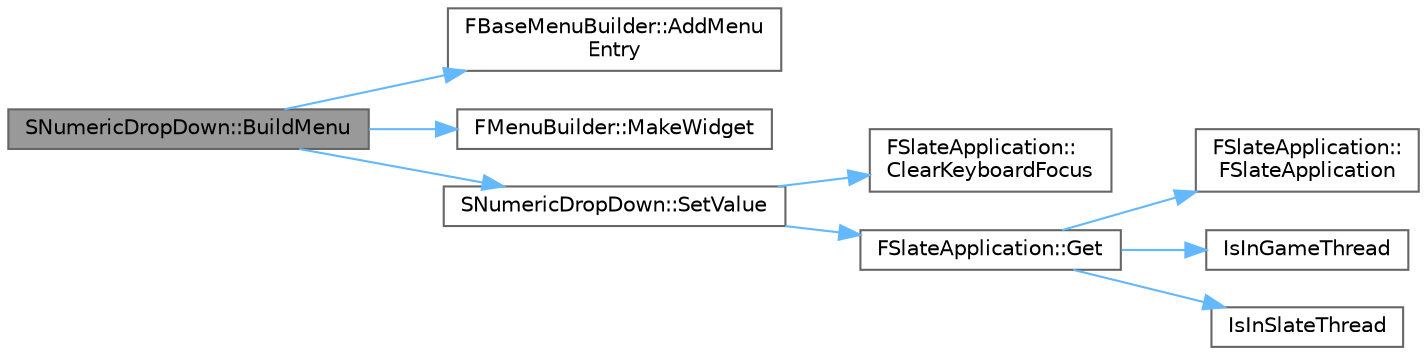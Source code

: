 digraph "SNumericDropDown::BuildMenu"
{
 // INTERACTIVE_SVG=YES
 // LATEX_PDF_SIZE
  bgcolor="transparent";
  edge [fontname=Helvetica,fontsize=10,labelfontname=Helvetica,labelfontsize=10];
  node [fontname=Helvetica,fontsize=10,shape=box,height=0.2,width=0.4];
  rankdir="LR";
  Node1 [id="Node000001",label="SNumericDropDown::BuildMenu",height=0.2,width=0.4,color="gray40", fillcolor="grey60", style="filled", fontcolor="black",tooltip=" "];
  Node1 -> Node2 [id="edge1_Node000001_Node000002",color="steelblue1",style="solid",tooltip=" "];
  Node2 [id="Node000002",label="FBaseMenuBuilder::AddMenu\lEntry",height=0.2,width=0.4,color="grey40", fillcolor="white", style="filled",URL="$d9/dad/classFBaseMenuBuilder.html#a4e5af6f98a8e32a9454ea64b23910afe",tooltip="Adds a menu entry."];
  Node1 -> Node3 [id="edge2_Node000001_Node000003",color="steelblue1",style="solid",tooltip=" "];
  Node3 [id="Node000003",label="FMenuBuilder::MakeWidget",height=0.2,width=0.4,color="grey40", fillcolor="white", style="filled",URL="$dd/d3a/classFMenuBuilder.html#aa33f4afce0f912be3a0c11a8da9655b9",tooltip="Creates a widget for this MultiBox."];
  Node1 -> Node4 [id="edge3_Node000001_Node000004",color="steelblue1",style="solid",tooltip=" "];
  Node4 [id="Node000004",label="SNumericDropDown::SetValue",height=0.2,width=0.4,color="grey40", fillcolor="white", style="filled",URL="$d0/d12/classSNumericDropDown.html#a4cc9546c3a96ab229367c148b112503e",tooltip=" "];
  Node4 -> Node5 [id="edge4_Node000004_Node000005",color="steelblue1",style="solid",tooltip=" "];
  Node5 [id="Node000005",label="FSlateApplication::\lClearKeyboardFocus",height=0.2,width=0.4,color="grey40", fillcolor="white", style="filled",URL="$dc/df2/classFSlateApplication.html#ac9ba092844dd0b9bd51c108ebdeae873",tooltip="Clears keyboard focus, if any widget is currently focused."];
  Node4 -> Node6 [id="edge5_Node000004_Node000006",color="steelblue1",style="solid",tooltip=" "];
  Node6 [id="Node000006",label="FSlateApplication::Get",height=0.2,width=0.4,color="grey40", fillcolor="white", style="filled",URL="$dc/df2/classFSlateApplication.html#ab6234a47a7d8f3e5f069e145aa74ccae",tooltip="Returns the current instance of the application."];
  Node6 -> Node7 [id="edge6_Node000006_Node000007",color="steelblue1",style="solid",tooltip=" "];
  Node7 [id="Node000007",label="FSlateApplication::\lFSlateApplication",height=0.2,width=0.4,color="grey40", fillcolor="white", style="filled",URL="$dc/df2/classFSlateApplication.html#a48184993c71d99fcba758fc94b64888d",tooltip=" "];
  Node6 -> Node8 [id="edge7_Node000006_Node000008",color="steelblue1",style="solid",tooltip=" "];
  Node8 [id="Node000008",label="IsInGameThread",height=0.2,width=0.4,color="grey40", fillcolor="white", style="filled",URL="$d5/d8c/CoreGlobals_8h.html#aef9b701034d58fd883a90af440707365",tooltip=" "];
  Node6 -> Node9 [id="edge8_Node000006_Node000009",color="steelblue1",style="solid",tooltip=" "];
  Node9 [id="Node000009",label="IsInSlateThread",height=0.2,width=0.4,color="grey40", fillcolor="white", style="filled",URL="$d5/d8c/CoreGlobals_8h.html#ae041972a389309c54a5803d7e5cb42bc",tooltip=" "];
}
